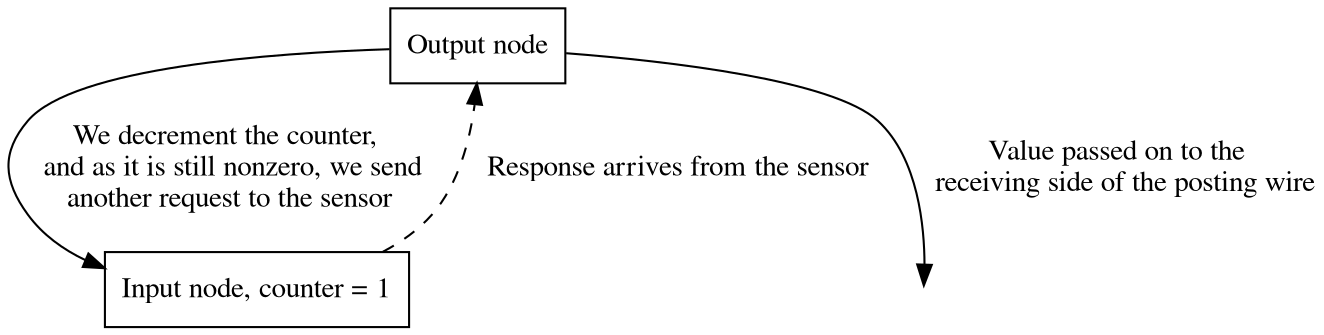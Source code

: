digraph G
{
                node [fontname="Times Roman", shape=rectangle]
                edge [color=black, fontname="Times Roman"]

                ToNode [label="", color=white, shape=point]
                InputNode [label="Input node, counter = 1"]
                OutputNode [label="Output node"]

                InputNode->OutputNode [label="  Response arrives from the sensor", style=dashed]
                OutputNode->ToNode [label="Value passed on to the\n  receiving side of the posting wire"]
                OutputNode->InputNode [label="We decrement the counter,\n  and as it is still nonzero, we send\n another request to the sensor"]
}
